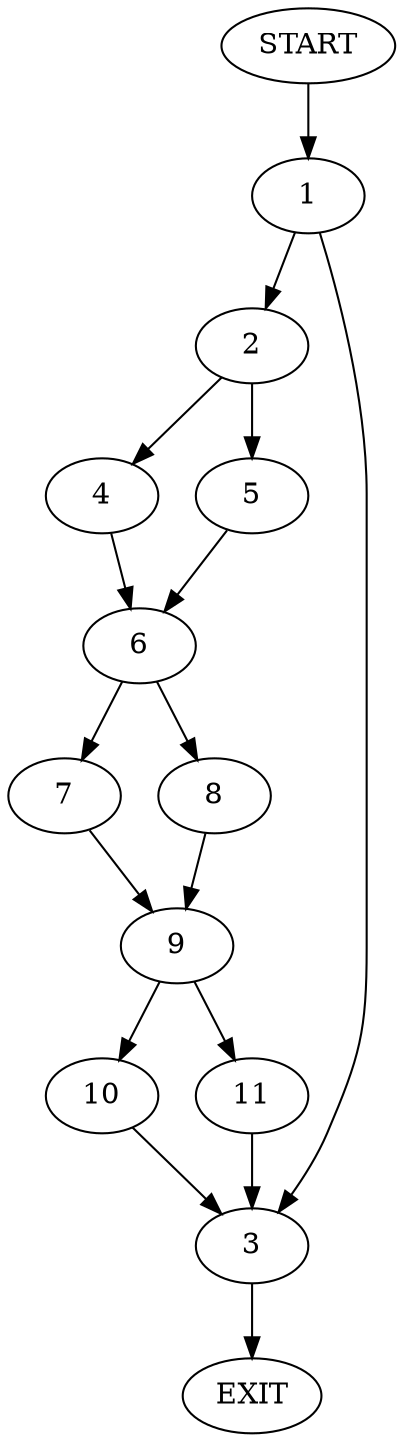 digraph {
0 [label="START"]
12 [label="EXIT"]
0 -> 1
1 -> 2
1 -> 3
3 -> 12
2 -> 4
2 -> 5
4 -> 6
5 -> 6
6 -> 7
6 -> 8
7 -> 9
8 -> 9
9 -> 10
9 -> 11
11 -> 3
10 -> 3
}
